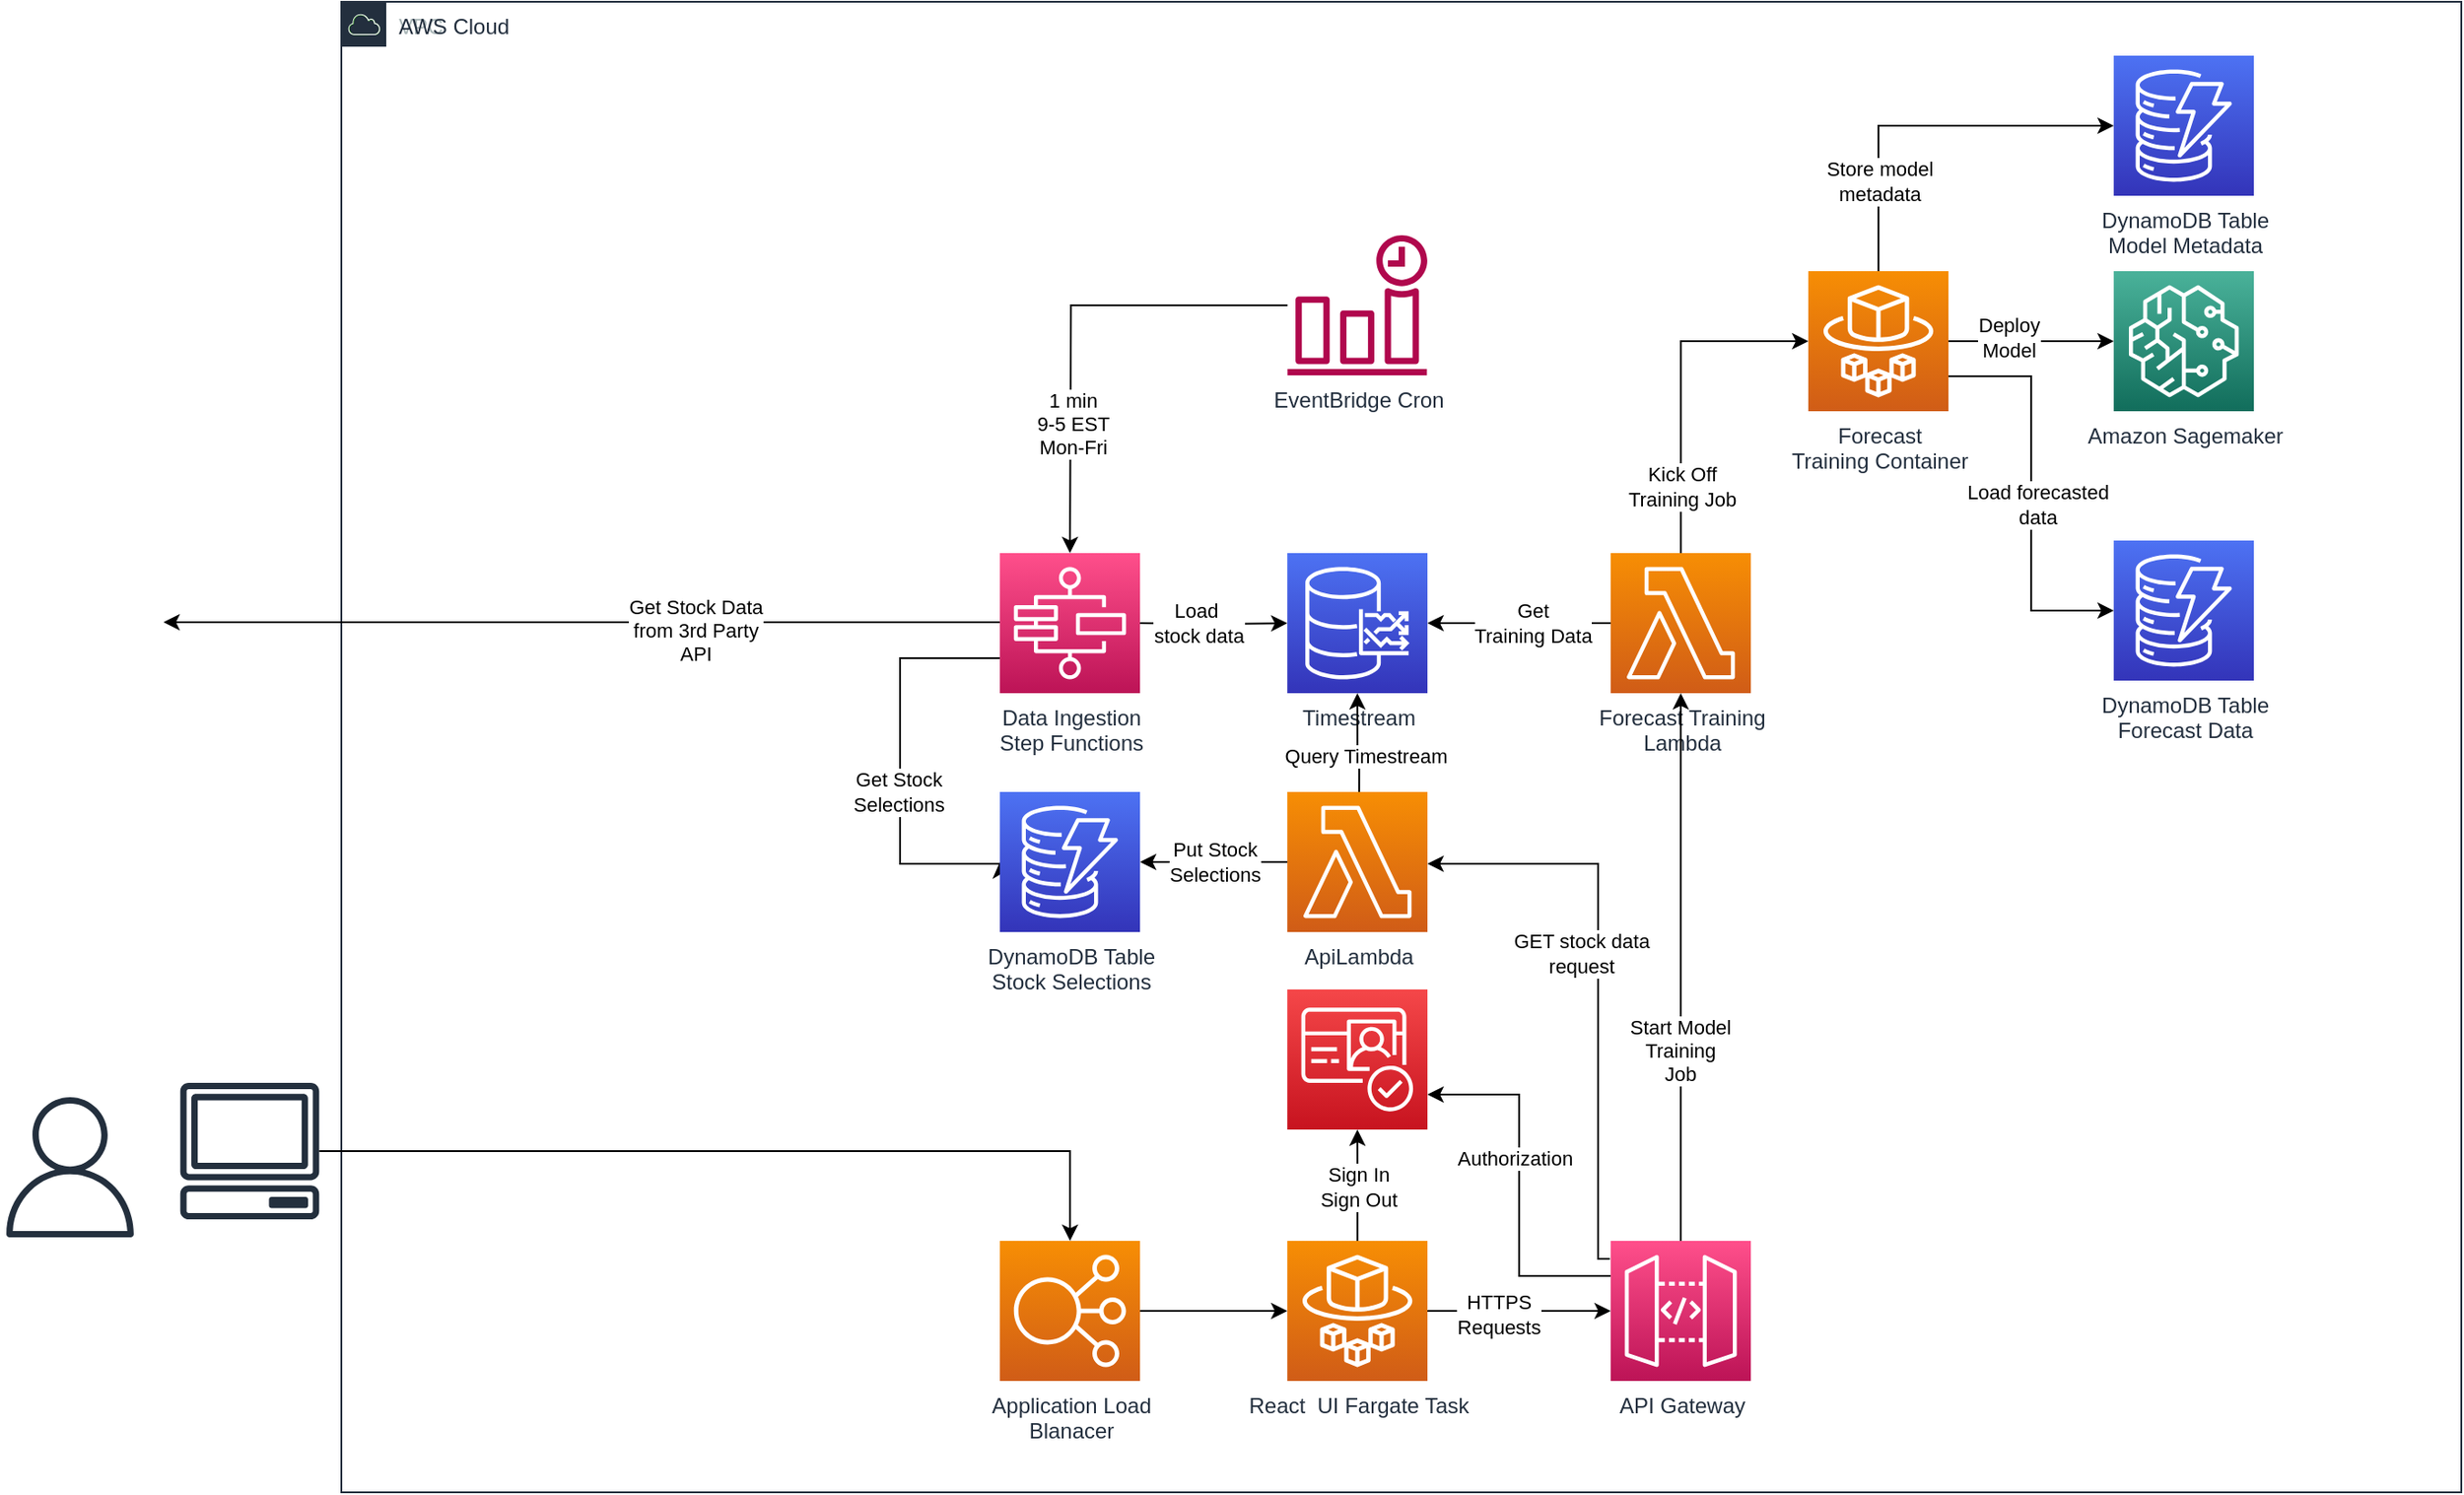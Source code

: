 <mxfile version="20.5.3" type="device"><diagram id="7Qns9XJT75Fdvwaxmo5F" name="Page-1"><mxGraphModel dx="1422" dy="1862" grid="1" gridSize="10" guides="1" tooltips="1" connect="1" arrows="1" fold="1" page="1" pageScale="1" pageWidth="850" pageHeight="1100" math="0" shadow="0"><root><mxCell id="0"/><mxCell id="1" parent="0"/><mxCell id="PbkSDOtg6uk8hDtU_EFY-1" value="VPC" style="points=[[0,0],[0.25,0],[0.5,0],[0.75,0],[1,0],[1,0.25],[1,0.5],[1,0.75],[1,1],[0.75,1],[0.5,1],[0.25,1],[0,1],[0,0.75],[0,0.5],[0,0.25]];outlineConnect=0;gradientColor=none;html=1;whiteSpace=wrap;fontSize=12;fontStyle=0;container=1;pointerEvents=0;collapsible=0;recursiveResize=0;shape=mxgraph.aws4.group;grIcon=mxgraph.aws4.group_vpc;strokeColor=#248814;fillColor=none;verticalAlign=top;align=left;spacingLeft=30;fontColor=#AAB7B8;dashed=0;" parent="1" vertex="1"><mxGeometry x="210" y="-310" width="1180" height="830" as="geometry"/></mxCell><mxCell id="PbkSDOtg6uk8hDtU_EFY-2" value="" style="sketch=0;outlineConnect=0;fontColor=#232F3E;gradientColor=none;fillColor=#232F3D;strokeColor=none;dashed=0;verticalLabelPosition=bottom;verticalAlign=top;align=center;html=1;fontSize=12;fontStyle=0;aspect=fixed;pointerEvents=1;shape=mxgraph.aws4.user;" parent="1" vertex="1"><mxGeometry x="20" y="300" width="78" height="78" as="geometry"/></mxCell><mxCell id="z9YNLnKnnakGnfjanZ85-1" value="AWS Cloud" style="points=[[0,0],[0.25,0],[0.5,0],[0.75,0],[1,0],[1,0.25],[1,0.5],[1,0.75],[1,1],[0.75,1],[0.5,1],[0.25,1],[0,1],[0,0.75],[0,0.5],[0,0.25]];outlineConnect=0;gradientColor=none;html=1;whiteSpace=wrap;fontSize=12;fontStyle=0;container=1;pointerEvents=0;collapsible=0;recursiveResize=0;shape=mxgraph.aws4.group;grIcon=mxgraph.aws4.group_aws_cloud;strokeColor=#232F3E;fillColor=none;verticalAlign=top;align=left;spacingLeft=30;fontColor=#232F3E;dashed=0;" parent="1" vertex="1"><mxGeometry x="210" y="-310" width="1180" height="830" as="geometry"/></mxCell><object label="" id="t5M0bvopo7tuo3ZS63j4-2"><mxCell style="edgeStyle=orthogonalEdgeStyle;rounded=0;orthogonalLoop=1;jettySize=auto;html=1;entryX=0.5;entryY=1;entryDx=0;entryDy=0;entryPerimeter=0;" edge="1" parent="z9YNLnKnnakGnfjanZ85-1" source="PbkSDOtg6uk8hDtU_EFY-5" target="t5M0bvopo7tuo3ZS63j4-1"><mxGeometry relative="1" as="geometry"><Array as="points"><mxPoint x="566" y="650"/><mxPoint x="566" y="650"/></Array></mxGeometry></mxCell></object><mxCell id="t5M0bvopo7tuo3ZS63j4-4" value="Sign In&lt;br&gt;Sign Out" style="edgeLabel;html=1;align=center;verticalAlign=middle;resizable=0;points=[];" vertex="1" connectable="0" parent="t5M0bvopo7tuo3ZS63j4-2"><mxGeometry x="-0.663" relative="1" as="geometry"><mxPoint y="-20" as="offset"/></mxGeometry></mxCell><mxCell id="PbkSDOtg6uk8hDtU_EFY-5" value="React&amp;nbsp; UI Fargate Task" style="sketch=0;points=[[0,0,0],[0.25,0,0],[0.5,0,0],[0.75,0,0],[1,0,0],[0,1,0],[0.25,1,0],[0.5,1,0],[0.75,1,0],[1,1,0],[0,0.25,0],[0,0.5,0],[0,0.75,0],[1,0.25,0],[1,0.5,0],[1,0.75,0]];outlineConnect=0;fontColor=#232F3E;gradientColor=#F78E04;gradientDirection=north;fillColor=#D05C17;strokeColor=#ffffff;dashed=0;verticalLabelPosition=bottom;verticalAlign=top;align=center;html=1;fontSize=12;fontStyle=0;aspect=fixed;shape=mxgraph.aws4.resourceIcon;resIcon=mxgraph.aws4.fargate;" parent="z9YNLnKnnakGnfjanZ85-1" vertex="1"><mxGeometry x="526.55" y="690" width="78" height="78" as="geometry"/></mxCell><mxCell id="t5M0bvopo7tuo3ZS63j4-3" style="edgeStyle=orthogonalEdgeStyle;rounded=0;orthogonalLoop=1;jettySize=auto;html=1;exitX=0;exitY=0.25;exitDx=0;exitDy=0;exitPerimeter=0;entryX=1;entryY=0.75;entryDx=0;entryDy=0;entryPerimeter=0;" edge="1" parent="z9YNLnKnnakGnfjanZ85-1" source="PbkSDOtg6uk8hDtU_EFY-6" target="t5M0bvopo7tuo3ZS63j4-1"><mxGeometry relative="1" as="geometry"/></mxCell><mxCell id="t5M0bvopo7tuo3ZS63j4-5" value="Authorization" style="edgeLabel;html=1;align=center;verticalAlign=middle;resizable=0;points=[];" vertex="1" connectable="0" parent="t5M0bvopo7tuo3ZS63j4-3"><mxGeometry x="0.147" y="3" relative="1" as="geometry"><mxPoint as="offset"/></mxGeometry></mxCell><mxCell id="PbkSDOtg6uk8hDtU_EFY-6" value="API Gateway" style="sketch=0;points=[[0,0,0],[0.25,0,0],[0.5,0,0],[0.75,0,0],[1,0,0],[0,1,0],[0.25,1,0],[0.5,1,0],[0.75,1,0],[1,1,0],[0,0.25,0],[0,0.5,0],[0,0.75,0],[1,0.25,0],[1,0.5,0],[1,0.75,0]];outlineConnect=0;fontColor=#232F3E;gradientColor=#FF4F8B;gradientDirection=north;fillColor=#BC1356;strokeColor=#ffffff;dashed=0;verticalLabelPosition=bottom;verticalAlign=top;align=center;html=1;fontSize=12;fontStyle=0;aspect=fixed;shape=mxgraph.aws4.resourceIcon;resIcon=mxgraph.aws4.api_gateway;" parent="z9YNLnKnnakGnfjanZ85-1" vertex="1"><mxGeometry x="706.55" y="690" width="78" height="78" as="geometry"/></mxCell><mxCell id="PbkSDOtg6uk8hDtU_EFY-11" style="edgeStyle=orthogonalEdgeStyle;rounded=0;orthogonalLoop=1;jettySize=auto;html=1;entryX=0;entryY=0.5;entryDx=0;entryDy=0;entryPerimeter=0;" parent="z9YNLnKnnakGnfjanZ85-1" source="PbkSDOtg6uk8hDtU_EFY-5" target="PbkSDOtg6uk8hDtU_EFY-6" edge="1"><mxGeometry relative="1" as="geometry"/></mxCell><mxCell id="PbkSDOtg6uk8hDtU_EFY-39" value="HTTPS&lt;br&gt;Requests" style="edgeLabel;html=1;align=center;verticalAlign=middle;resizable=0;points=[];" parent="PbkSDOtg6uk8hDtU_EFY-11" vertex="1" connectable="0"><mxGeometry x="-0.235" y="-2" relative="1" as="geometry"><mxPoint as="offset"/></mxGeometry></mxCell><mxCell id="PbkSDOtg6uk8hDtU_EFY-7" value="Forecast Training&lt;br&gt;Lambda" style="sketch=0;points=[[0,0,0],[0.25,0,0],[0.5,0,0],[0.75,0,0],[1,0,0],[0,1,0],[0.25,1,0],[0.5,1,0],[0.75,1,0],[1,1,0],[0,0.25,0],[0,0.5,0],[0,0.75,0],[1,0.25,0],[1,0.5,0],[1,0.75,0]];outlineConnect=0;fontColor=#232F3E;gradientColor=#F78E04;gradientDirection=north;fillColor=#D05C17;strokeColor=#ffffff;dashed=0;verticalLabelPosition=bottom;verticalAlign=top;align=center;html=1;fontSize=12;fontStyle=0;aspect=fixed;shape=mxgraph.aws4.resourceIcon;resIcon=mxgraph.aws4.lambda;" parent="z9YNLnKnnakGnfjanZ85-1" vertex="1"><mxGeometry x="706.55" y="307" width="78" height="78" as="geometry"/></mxCell><mxCell id="PbkSDOtg6uk8hDtU_EFY-18" style="edgeStyle=orthogonalEdgeStyle;rounded=0;orthogonalLoop=1;jettySize=auto;html=1;" parent="z9YNLnKnnakGnfjanZ85-1" source="PbkSDOtg6uk8hDtU_EFY-6" target="PbkSDOtg6uk8hDtU_EFY-7" edge="1"><mxGeometry relative="1" as="geometry"/></mxCell><mxCell id="z9YNLnKnnakGnfjanZ85-2" value="Start Model &lt;br&gt;Training&lt;br&gt;Job" style="edgeLabel;html=1;align=center;verticalAlign=middle;resizable=0;points=[];" parent="PbkSDOtg6uk8hDtU_EFY-18" vertex="1" connectable="0"><mxGeometry x="-0.303" y="1" relative="1" as="geometry"><mxPoint as="offset"/></mxGeometry></mxCell><mxCell id="PbkSDOtg6uk8hDtU_EFY-10" style="edgeStyle=orthogonalEdgeStyle;rounded=0;orthogonalLoop=1;jettySize=auto;html=1;entryX=0;entryY=0.5;entryDx=0;entryDy=0;entryPerimeter=0;" parent="z9YNLnKnnakGnfjanZ85-1" source="PbkSDOtg6uk8hDtU_EFY-8" target="PbkSDOtg6uk8hDtU_EFY-5" edge="1"><mxGeometry relative="1" as="geometry"/></mxCell><mxCell id="PbkSDOtg6uk8hDtU_EFY-8" value="Application Load&lt;br&gt;Blanacer" style="sketch=0;points=[[0,0,0],[0.25,0,0],[0.5,0,0],[0.75,0,0],[1,0,0],[0,1,0],[0.25,1,0],[0.5,1,0],[0.75,1,0],[1,1,0],[0,0.25,0],[0,0.5,0],[0,0.75,0],[1,0.25,0],[1,0.5,0],[1,0.75,0]];outlineConnect=0;fontColor=#232F3E;gradientColor=#F78E04;gradientDirection=north;fillColor=#D05C17;strokeColor=#ffffff;dashed=0;verticalLabelPosition=bottom;verticalAlign=top;align=center;html=1;fontSize=12;fontStyle=0;aspect=fixed;shape=mxgraph.aws4.resourceIcon;resIcon=mxgraph.aws4.elastic_load_balancing;" parent="z9YNLnKnnakGnfjanZ85-1" vertex="1"><mxGeometry x="366.55" y="690" width="78" height="78" as="geometry"/></mxCell><mxCell id="PbkSDOtg6uk8hDtU_EFY-15" value="Timestream" style="sketch=0;points=[[0,0,0],[0.25,0,0],[0.5,0,0],[0.75,0,0],[1,0,0],[0,1,0],[0.25,1,0],[0.5,1,0],[0.75,1,0],[1,1,0],[0,0.25,0],[0,0.5,0],[0,0.75,0],[1,0.25,0],[1,0.5,0],[1,0.75,0]];outlineConnect=0;fontColor=#232F3E;gradientColor=#4D72F3;gradientDirection=north;fillColor=#3334B9;strokeColor=#ffffff;dashed=0;verticalLabelPosition=bottom;verticalAlign=top;align=center;html=1;fontSize=12;fontStyle=0;aspect=fixed;shape=mxgraph.aws4.resourceIcon;resIcon=mxgraph.aws4.timestream;" parent="z9YNLnKnnakGnfjanZ85-1" vertex="1"><mxGeometry x="526.55" y="307" width="78" height="78" as="geometry"/></mxCell><mxCell id="PbkSDOtg6uk8hDtU_EFY-25" style="edgeStyle=orthogonalEdgeStyle;rounded=0;orthogonalLoop=1;jettySize=auto;html=1;" parent="z9YNLnKnnakGnfjanZ85-1" target="PbkSDOtg6uk8hDtU_EFY-15" edge="1"><mxGeometry relative="1" as="geometry"><mxPoint x="444.55" y="346" as="sourcePoint"/></mxGeometry></mxCell><mxCell id="PbkSDOtg6uk8hDtU_EFY-26" value="Load&amp;nbsp; &lt;br&gt;stock data" style="edgeLabel;html=1;align=center;verticalAlign=middle;resizable=0;points=[];" parent="PbkSDOtg6uk8hDtU_EFY-25" vertex="1" connectable="0"><mxGeometry x="0.253" y="-1" relative="1" as="geometry"><mxPoint x="-19" y="-1" as="offset"/></mxGeometry></mxCell><mxCell id="PbkSDOtg6uk8hDtU_EFY-23" style="edgeStyle=orthogonalEdgeStyle;rounded=0;orthogonalLoop=1;jettySize=auto;html=1;entryX=0.5;entryY=0;entryDx=0;entryDy=0;entryPerimeter=0;" parent="z9YNLnKnnakGnfjanZ85-1" source="PbkSDOtg6uk8hDtU_EFY-21" edge="1"><mxGeometry relative="1" as="geometry"><mxPoint x="405.55" y="307" as="targetPoint"/></mxGeometry></mxCell><mxCell id="PbkSDOtg6uk8hDtU_EFY-24" value="1 min&lt;br&gt;9-5 EST&lt;br&gt;Mon-Fri" style="edgeLabel;html=1;align=center;verticalAlign=middle;resizable=0;points=[];" parent="PbkSDOtg6uk8hDtU_EFY-23" vertex="1" connectable="0"><mxGeometry x="0.075" y="4" relative="1" as="geometry"><mxPoint x="-3" y="47" as="offset"/></mxGeometry></mxCell><mxCell id="PbkSDOtg6uk8hDtU_EFY-21" value="EventBridge Cron" style="sketch=0;outlineConnect=0;fontColor=#232F3E;gradientColor=none;fillColor=#B0084D;strokeColor=none;dashed=0;verticalLabelPosition=bottom;verticalAlign=top;align=center;html=1;fontSize=12;fontStyle=0;aspect=fixed;pointerEvents=1;shape=mxgraph.aws4.event_time_based;" parent="z9YNLnKnnakGnfjanZ85-1" vertex="1"><mxGeometry x="526.55" y="130" width="78" height="78" as="geometry"/></mxCell><mxCell id="PbkSDOtg6uk8hDtU_EFY-28" value="Forecast&lt;br&gt;Training Container" style="sketch=0;points=[[0,0,0],[0.25,0,0],[0.5,0,0],[0.75,0,0],[1,0,0],[0,1,0],[0.25,1,0],[0.5,1,0],[0.75,1,0],[1,1,0],[0,0.25,0],[0,0.5,0],[0,0.75,0],[1,0.25,0],[1,0.5,0],[1,0.75,0]];outlineConnect=0;fontColor=#232F3E;gradientColor=#F78E04;gradientDirection=north;fillColor=#D05C17;strokeColor=#ffffff;dashed=0;verticalLabelPosition=bottom;verticalAlign=top;align=center;html=1;fontSize=12;fontStyle=0;aspect=fixed;shape=mxgraph.aws4.resourceIcon;resIcon=mxgraph.aws4.fargate;" parent="z9YNLnKnnakGnfjanZ85-1" vertex="1"><mxGeometry x="816.55" y="150" width="78" height="78" as="geometry"/></mxCell><mxCell id="PbkSDOtg6uk8hDtU_EFY-19" style="edgeStyle=orthogonalEdgeStyle;rounded=0;orthogonalLoop=1;jettySize=auto;html=1;entryX=1;entryY=0.5;entryDx=0;entryDy=0;entryPerimeter=0;" parent="z9YNLnKnnakGnfjanZ85-1" source="PbkSDOtg6uk8hDtU_EFY-7" target="PbkSDOtg6uk8hDtU_EFY-15" edge="1"><mxGeometry relative="1" as="geometry"><Array as="points"><mxPoint x="666.55" y="346"/><mxPoint x="666.55" y="346"/></Array></mxGeometry></mxCell><mxCell id="PbkSDOtg6uk8hDtU_EFY-29" value="Get&lt;br&gt;Training Data" style="edgeLabel;html=1;align=center;verticalAlign=middle;resizable=0;points=[];" parent="PbkSDOtg6uk8hDtU_EFY-19" vertex="1" connectable="0"><mxGeometry x="-0.239" y="1" relative="1" as="geometry"><mxPoint x="-5" y="-1" as="offset"/></mxGeometry></mxCell><mxCell id="PbkSDOtg6uk8hDtU_EFY-14" style="edgeStyle=orthogonalEdgeStyle;rounded=0;orthogonalLoop=1;jettySize=auto;html=1;entryX=0;entryY=0.5;entryDx=0;entryDy=0;entryPerimeter=0;" parent="z9YNLnKnnakGnfjanZ85-1" source="PbkSDOtg6uk8hDtU_EFY-7" target="PbkSDOtg6uk8hDtU_EFY-28" edge="1"><mxGeometry relative="1" as="geometry"><mxPoint x="855.55" y="280" as="targetPoint"/><Array as="points"><mxPoint x="746" y="189"/></Array></mxGeometry></mxCell><mxCell id="PbkSDOtg6uk8hDtU_EFY-27" value="Kick Off&lt;br&gt;Training Job" style="edgeLabel;html=1;align=center;verticalAlign=middle;resizable=0;points=[];" parent="PbkSDOtg6uk8hDtU_EFY-14" vertex="1" connectable="0"><mxGeometry x="-0.437" y="-4" relative="1" as="geometry"><mxPoint x="-4" y="16" as="offset"/></mxGeometry></mxCell><mxCell id="PbkSDOtg6uk8hDtU_EFY-33" value="Amazon Sagemaker" style="sketch=0;points=[[0,0,0],[0.25,0,0],[0.5,0,0],[0.75,0,0],[1,0,0],[0,1,0],[0.25,1,0],[0.5,1,0],[0.75,1,0],[1,1,0],[0,0.25,0],[0,0.5,0],[0,0.75,0],[1,0.25,0],[1,0.5,0],[1,0.75,0]];outlineConnect=0;fontColor=#232F3E;gradientColor=#4AB29A;gradientDirection=north;fillColor=#116D5B;strokeColor=#ffffff;dashed=0;verticalLabelPosition=bottom;verticalAlign=top;align=center;html=1;fontSize=12;fontStyle=0;aspect=fixed;shape=mxgraph.aws4.resourceIcon;resIcon=mxgraph.aws4.sagemaker;" parent="z9YNLnKnnakGnfjanZ85-1" vertex="1"><mxGeometry x="986.55" y="150" width="78" height="78" as="geometry"/></mxCell><mxCell id="PbkSDOtg6uk8hDtU_EFY-34" style="edgeStyle=orthogonalEdgeStyle;rounded=0;orthogonalLoop=1;jettySize=auto;html=1;entryX=0;entryY=0.5;entryDx=0;entryDy=0;entryPerimeter=0;" parent="z9YNLnKnnakGnfjanZ85-1" source="PbkSDOtg6uk8hDtU_EFY-28" target="PbkSDOtg6uk8hDtU_EFY-33" edge="1"><mxGeometry relative="1" as="geometry"/></mxCell><mxCell id="PbkSDOtg6uk8hDtU_EFY-35" value="Deploy&lt;br&gt;Model" style="edgeLabel;html=1;align=center;verticalAlign=middle;resizable=0;points=[];" parent="PbkSDOtg6uk8hDtU_EFY-34" vertex="1" connectable="0"><mxGeometry x="-0.283" y="2" relative="1" as="geometry"><mxPoint as="offset"/></mxGeometry></mxCell><mxCell id="PbkSDOtg6uk8hDtU_EFY-36" value="DynamoDB Table&lt;br&gt;Forecast Data" style="sketch=0;points=[[0,0,0],[0.25,0,0],[0.5,0,0],[0.75,0,0],[1,0,0],[0,1,0],[0.25,1,0],[0.5,1,0],[0.75,1,0],[1,1,0],[0,0.25,0],[0,0.5,0],[0,0.75,0],[1,0.25,0],[1,0.5,0],[1,0.75,0]];outlineConnect=0;fontColor=#232F3E;gradientColor=#4D72F3;gradientDirection=north;fillColor=#3334B9;strokeColor=#ffffff;dashed=0;verticalLabelPosition=bottom;verticalAlign=top;align=center;html=1;fontSize=12;fontStyle=0;aspect=fixed;shape=mxgraph.aws4.resourceIcon;resIcon=mxgraph.aws4.dynamodb;" parent="z9YNLnKnnakGnfjanZ85-1" vertex="1"><mxGeometry x="986.55" y="300" width="78" height="78" as="geometry"/></mxCell><mxCell id="PbkSDOtg6uk8hDtU_EFY-46" value="DynamoDB Table&lt;br&gt;Model Metadata" style="sketch=0;points=[[0,0,0],[0.25,0,0],[0.5,0,0],[0.75,0,0],[1,0,0],[0,1,0],[0.25,1,0],[0.5,1,0],[0.75,1,0],[1,1,0],[0,0.25,0],[0,0.5,0],[0,0.75,0],[1,0.25,0],[1,0.5,0],[1,0.75,0]];outlineConnect=0;fontColor=#232F3E;gradientColor=#4D72F3;gradientDirection=north;fillColor=#3334B9;strokeColor=#ffffff;dashed=0;verticalLabelPosition=bottom;verticalAlign=top;align=center;html=1;fontSize=12;fontStyle=0;aspect=fixed;shape=mxgraph.aws4.resourceIcon;resIcon=mxgraph.aws4.dynamodb;" parent="z9YNLnKnnakGnfjanZ85-1" vertex="1"><mxGeometry x="986.55" y="30" width="78" height="78" as="geometry"/></mxCell><mxCell id="PbkSDOtg6uk8hDtU_EFY-30" style="edgeStyle=orthogonalEdgeStyle;rounded=0;orthogonalLoop=1;jettySize=auto;html=1;" parent="z9YNLnKnnakGnfjanZ85-1" source="u1Zli0HfGVMep1dIRb3s-1" edge="1"><mxGeometry relative="1" as="geometry"><mxPoint x="-99" y="345.5" as="targetPoint"/><mxPoint x="151.0" y="345.5" as="sourcePoint"/></mxGeometry></mxCell><mxCell id="PbkSDOtg6uk8hDtU_EFY-31" value="Get Stock Data&lt;br&gt;from 3rd Party&lt;br&gt;API" style="edgeLabel;html=1;align=center;verticalAlign=middle;resizable=0;points=[];" parent="PbkSDOtg6uk8hDtU_EFY-30" vertex="1" connectable="0"><mxGeometry x="-0.271" y="-4" relative="1" as="geometry"><mxPoint y="8" as="offset"/></mxGeometry></mxCell><mxCell id="PbkSDOtg6uk8hDtU_EFY-56" style="edgeStyle=orthogonalEdgeStyle;rounded=0;orthogonalLoop=1;jettySize=auto;html=1;exitX=1;exitY=0.75;exitDx=0;exitDy=0;exitPerimeter=0;entryX=0;entryY=0.5;entryDx=0;entryDy=0;entryPerimeter=0;" parent="z9YNLnKnnakGnfjanZ85-1" source="PbkSDOtg6uk8hDtU_EFY-28" target="PbkSDOtg6uk8hDtU_EFY-36" edge="1"><mxGeometry relative="1" as="geometry"/></mxCell><mxCell id="PbkSDOtg6uk8hDtU_EFY-57" value="Load forecasted &lt;br&gt;data" style="edgeLabel;html=1;align=center;verticalAlign=middle;resizable=0;points=[];" parent="PbkSDOtg6uk8hDtU_EFY-56" vertex="1" connectable="0"><mxGeometry x="-0.169" y="3" relative="1" as="geometry"><mxPoint y="25" as="offset"/></mxGeometry></mxCell><mxCell id="u1Zli0HfGVMep1dIRb3s-6" style="edgeStyle=orthogonalEdgeStyle;rounded=0;orthogonalLoop=1;jettySize=auto;html=1;exitX=0;exitY=0.75;exitDx=0;exitDy=0;exitPerimeter=0;entryX=0;entryY=0.5;entryDx=0;entryDy=0;entryPerimeter=0;" parent="z9YNLnKnnakGnfjanZ85-1" source="u1Zli0HfGVMep1dIRb3s-1" target="u1Zli0HfGVMep1dIRb3s-2" edge="1"><mxGeometry relative="1" as="geometry"><Array as="points"><mxPoint x="311" y="366"/><mxPoint x="311" y="480"/></Array></mxGeometry></mxCell><mxCell id="u1Zli0HfGVMep1dIRb3s-7" value="Get Stock&lt;br&gt;Selections" style="edgeLabel;html=1;align=center;verticalAlign=middle;resizable=0;points=[];" parent="u1Zli0HfGVMep1dIRb3s-6" vertex="1" connectable="0"><mxGeometry x="0.141" y="-1" relative="1" as="geometry"><mxPoint as="offset"/></mxGeometry></mxCell><mxCell id="u1Zli0HfGVMep1dIRb3s-1" value="Data Ingestion &lt;br&gt;Step Functions" style="sketch=0;points=[[0,0,0],[0.25,0,0],[0.5,0,0],[0.75,0,0],[1,0,0],[0,1,0],[0.25,1,0],[0.5,1,0],[0.75,1,0],[1,1,0],[0,0.25,0],[0,0.5,0],[0,0.75,0],[1,0.25,0],[1,0.5,0],[1,0.75,0]];outlineConnect=0;fontColor=#232F3E;gradientColor=#FF4F8B;gradientDirection=north;fillColor=#BC1356;strokeColor=#ffffff;dashed=0;verticalLabelPosition=bottom;verticalAlign=top;align=center;html=1;fontSize=12;fontStyle=0;aspect=fixed;shape=mxgraph.aws4.resourceIcon;resIcon=mxgraph.aws4.step_functions;" parent="z9YNLnKnnakGnfjanZ85-1" vertex="1"><mxGeometry x="366.55" y="307" width="78" height="78" as="geometry"/></mxCell><mxCell id="PbkSDOtg6uk8hDtU_EFY-47" style="edgeStyle=orthogonalEdgeStyle;rounded=0;orthogonalLoop=1;jettySize=auto;html=1;entryX=0;entryY=0.5;entryDx=0;entryDy=0;entryPerimeter=0;" parent="z9YNLnKnnakGnfjanZ85-1" source="PbkSDOtg6uk8hDtU_EFY-28" target="PbkSDOtg6uk8hDtU_EFY-46" edge="1"><mxGeometry relative="1" as="geometry"><Array as="points"><mxPoint x="855.55" y="69"/></Array></mxGeometry></mxCell><mxCell id="PbkSDOtg6uk8hDtU_EFY-48" value="Store model&lt;br&gt;metadata" style="edgeLabel;html=1;align=center;verticalAlign=middle;resizable=0;points=[];" parent="PbkSDOtg6uk8hDtU_EFY-47" vertex="1" connectable="0"><mxGeometry x="-0.009" relative="1" as="geometry"><mxPoint x="-24" y="31" as="offset"/></mxGeometry></mxCell><mxCell id="u1Zli0HfGVMep1dIRb3s-2" value="DynamoDB Table&lt;br&gt;Stock Selections" style="sketch=0;points=[[0,0,0],[0.25,0,0],[0.5,0,0],[0.75,0,0],[1,0,0],[0,1,0],[0.25,1,0],[0.5,1,0],[0.75,1,0],[1,1,0],[0,0.25,0],[0,0.5,0],[0,0.75,0],[1,0.25,0],[1,0.5,0],[1,0.75,0]];outlineConnect=0;fontColor=#232F3E;gradientColor=#4D72F3;gradientDirection=north;fillColor=#3334B9;strokeColor=#ffffff;dashed=0;verticalLabelPosition=bottom;verticalAlign=top;align=center;html=1;fontSize=12;fontStyle=0;aspect=fixed;shape=mxgraph.aws4.resourceIcon;resIcon=mxgraph.aws4.dynamodb;" parent="z9YNLnKnnakGnfjanZ85-1" vertex="1"><mxGeometry x="366.55" y="440" width="78" height="78" as="geometry"/></mxCell><mxCell id="PbkSDOtg6uk8hDtU_EFY-41" value="ApiLambda" style="sketch=0;points=[[0,0,0],[0.25,0,0],[0.5,0,0],[0.75,0,0],[1,0,0],[0,1,0],[0.25,1,0],[0.5,1,0],[0.75,1,0],[1,1,0],[0,0.25,0],[0,0.5,0],[0,0.75,0],[1,0.25,0],[1,0.5,0],[1,0.75,0]];outlineConnect=0;fontColor=#232F3E;gradientColor=#F78E04;gradientDirection=north;fillColor=#D05C17;strokeColor=#ffffff;dashed=0;verticalLabelPosition=bottom;verticalAlign=top;align=center;html=1;fontSize=12;fontStyle=0;aspect=fixed;shape=mxgraph.aws4.resourceIcon;resIcon=mxgraph.aws4.lambda;" parent="z9YNLnKnnakGnfjanZ85-1" vertex="1"><mxGeometry x="526.55" y="440" width="78" height="78" as="geometry"/></mxCell><mxCell id="u1Zli0HfGVMep1dIRb3s-3" value="Put Stock &lt;br&gt;Selections" style="edgeStyle=orthogonalEdgeStyle;rounded=0;orthogonalLoop=1;jettySize=auto;html=1;entryX=1;entryY=0.5;entryDx=0;entryDy=0;entryPerimeter=0;exitX=0;exitY=0.5;exitDx=0;exitDy=0;exitPerimeter=0;" parent="z9YNLnKnnakGnfjanZ85-1" source="PbkSDOtg6uk8hDtU_EFY-41" target="u1Zli0HfGVMep1dIRb3s-2" edge="1"><mxGeometry relative="1" as="geometry"><Array as="points"/></mxGeometry></mxCell><mxCell id="PbkSDOtg6uk8hDtU_EFY-42" style="edgeStyle=orthogonalEdgeStyle;rounded=0;orthogonalLoop=1;jettySize=auto;html=1;entryX=0.5;entryY=1;entryDx=0;entryDy=0;entryPerimeter=0;exitX=0.513;exitY=0;exitDx=0;exitDy=0;exitPerimeter=0;" parent="z9YNLnKnnakGnfjanZ85-1" source="PbkSDOtg6uk8hDtU_EFY-41" target="PbkSDOtg6uk8hDtU_EFY-15" edge="1"><mxGeometry relative="1" as="geometry"><Array as="points"><mxPoint x="566.55" y="420"/><mxPoint x="565.55" y="420"/></Array></mxGeometry></mxCell><mxCell id="PbkSDOtg6uk8hDtU_EFY-45" value="Query Timestream" style="edgeLabel;html=1;align=center;verticalAlign=middle;resizable=0;points=[];" parent="PbkSDOtg6uk8hDtU_EFY-42" vertex="1" connectable="0"><mxGeometry x="-0.279" y="3" relative="1" as="geometry"><mxPoint x="3" y="-3" as="offset"/></mxGeometry></mxCell><mxCell id="t5M0bvopo7tuo3ZS63j4-1" value="" style="sketch=0;points=[[0,0,0],[0.25,0,0],[0.5,0,0],[0.75,0,0],[1,0,0],[0,1,0],[0.25,1,0],[0.5,1,0],[0.75,1,0],[1,1,0],[0,0.25,0],[0,0.5,0],[0,0.75,0],[1,0.25,0],[1,0.5,0],[1,0.75,0]];outlineConnect=0;fontColor=#232F3E;gradientColor=#F54749;gradientDirection=north;fillColor=#C7131F;strokeColor=#ffffff;dashed=0;verticalLabelPosition=bottom;verticalAlign=top;align=center;html=1;fontSize=12;fontStyle=0;aspect=fixed;shape=mxgraph.aws4.resourceIcon;resIcon=mxgraph.aws4.cognito;" vertex="1" parent="z9YNLnKnnakGnfjanZ85-1"><mxGeometry x="526.55" y="550" width="78" height="78" as="geometry"/></mxCell><mxCell id="PbkSDOtg6uk8hDtU_EFY-43" style="edgeStyle=orthogonalEdgeStyle;rounded=0;orthogonalLoop=1;jettySize=auto;html=1;" parent="z9YNLnKnnakGnfjanZ85-1" edge="1"><mxGeometry relative="1" as="geometry"><Array as="points"><mxPoint x="699.55" y="700"/><mxPoint x="699.55" y="480"/></Array><mxPoint x="604.55" y="480" as="targetPoint"/><mxPoint x="706.1" y="700" as="sourcePoint"/></mxGeometry></mxCell><mxCell id="PbkSDOtg6uk8hDtU_EFY-44" value="GET stock data&lt;br&gt;request" style="edgeLabel;html=1;align=center;verticalAlign=middle;resizable=0;points=[];" parent="PbkSDOtg6uk8hDtU_EFY-43" vertex="1" connectable="0"><mxGeometry x="0.171" y="1" relative="1" as="geometry"><mxPoint x="-9" y="12" as="offset"/></mxGeometry></mxCell><mxCell id="PbkSDOtg6uk8hDtU_EFY-3" value="" style="sketch=0;outlineConnect=0;fontColor=#232F3E;gradientColor=none;fillColor=#232F3D;strokeColor=none;dashed=0;verticalLabelPosition=bottom;verticalAlign=top;align=center;html=1;fontSize=12;fontStyle=0;aspect=fixed;pointerEvents=1;shape=mxgraph.aws4.client;" parent="1" vertex="1"><mxGeometry x="120" y="292" width="78" height="76" as="geometry"/></mxCell><mxCell id="PbkSDOtg6uk8hDtU_EFY-9" style="edgeStyle=orthogonalEdgeStyle;rounded=0;orthogonalLoop=1;jettySize=auto;html=1;" parent="1" source="PbkSDOtg6uk8hDtU_EFY-3" target="PbkSDOtg6uk8hDtU_EFY-8" edge="1"><mxGeometry relative="1" as="geometry"><Array as="points"/></mxGeometry></mxCell></root></mxGraphModel></diagram></mxfile>